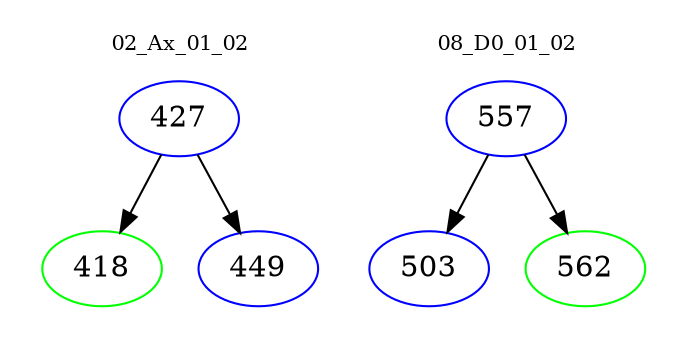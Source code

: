 digraph{
subgraph cluster_0 {
color = white
label = "02_Ax_01_02";
fontsize=10;
T0_427 [label="427", color="blue"]
T0_427 -> T0_418 [color="black"]
T0_418 [label="418", color="green"]
T0_427 -> T0_449 [color="black"]
T0_449 [label="449", color="blue"]
}
subgraph cluster_1 {
color = white
label = "08_D0_01_02";
fontsize=10;
T1_557 [label="557", color="blue"]
T1_557 -> T1_503 [color="black"]
T1_503 [label="503", color="blue"]
T1_557 -> T1_562 [color="black"]
T1_562 [label="562", color="green"]
}
}
